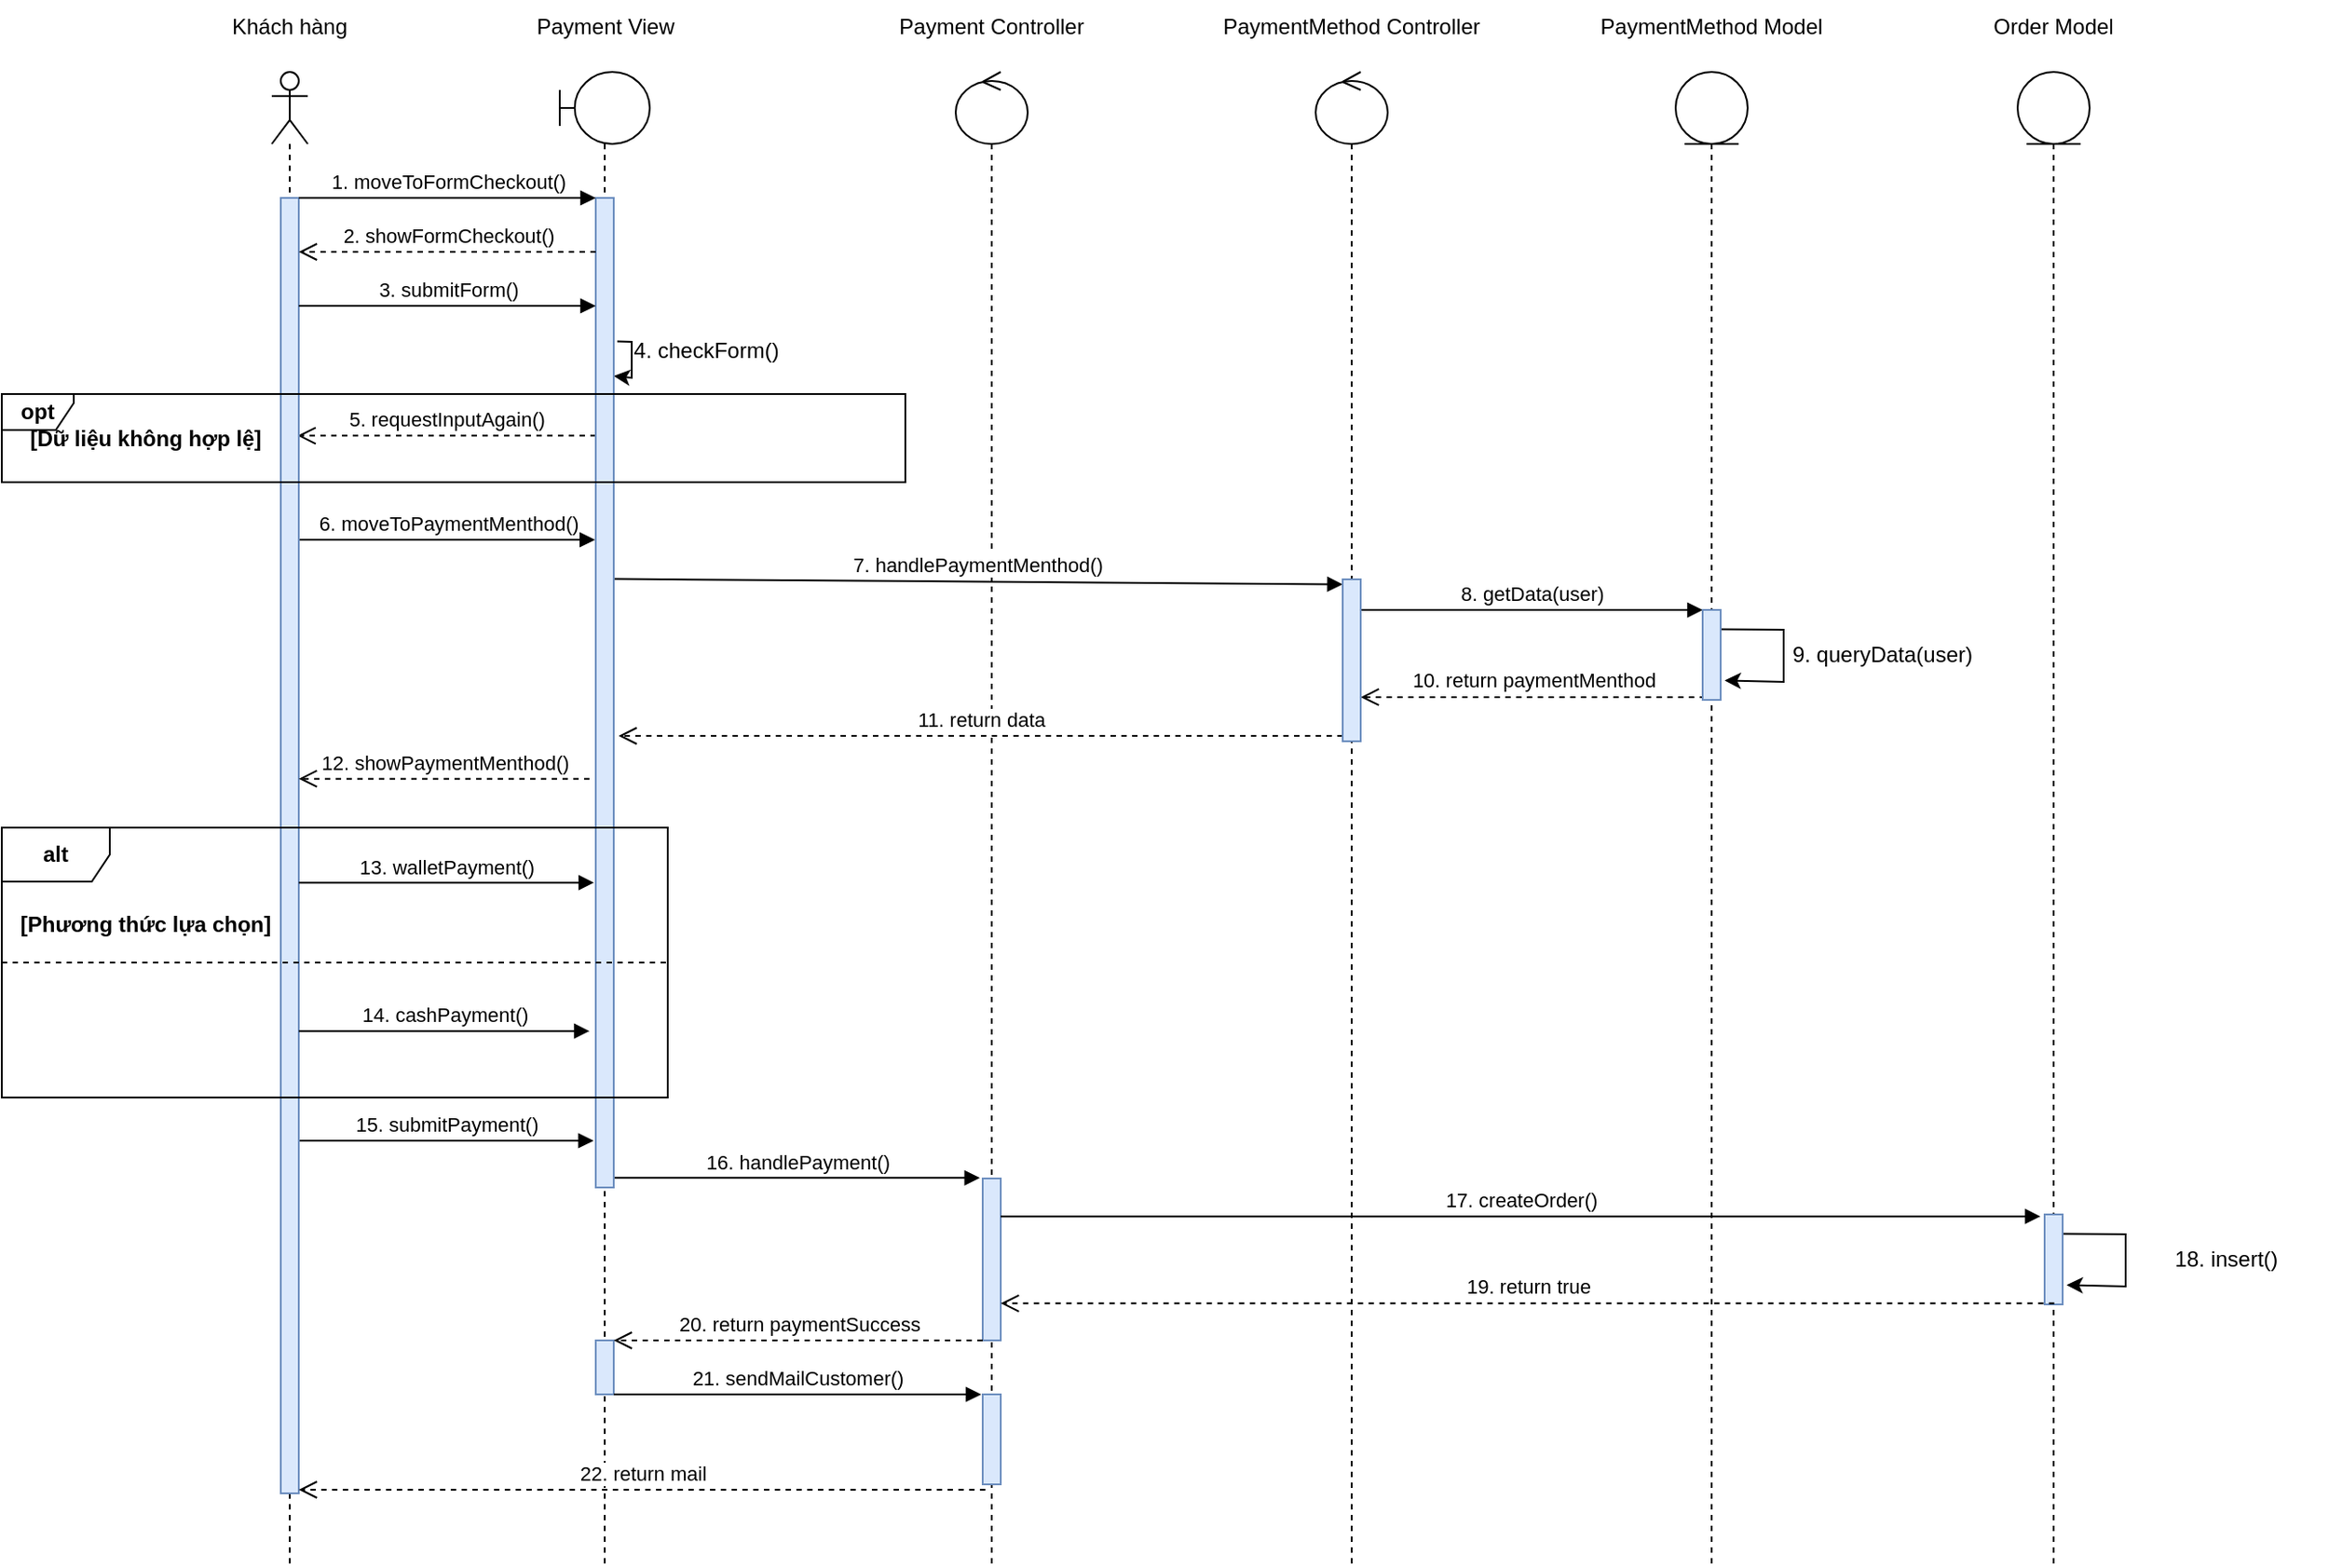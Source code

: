 <mxfile version="20.6.0" type="google"><diagram id="kgpKYQtTHZ0yAKxKKP6v" name="Page-1"><mxGraphModel grid="1" page="1" gridSize="10" guides="1" tooltips="1" connect="1" arrows="1" fold="1" pageScale="1" pageWidth="850" pageHeight="1100" math="0" shadow="0"><root><mxCell id="0"/><mxCell id="1" parent="0"/><mxCell id="DFKdKyIctGZzXc21n_l9-6" value="" style="shape=umlLifeline;participant=umlBoundary;perimeter=lifelinePerimeter;whiteSpace=wrap;html=1;container=1;collapsible=0;recursiveResize=0;verticalAlign=top;spacingTop=36;outlineConnect=0;" vertex="1" parent="1"><mxGeometry x="300" y="50" width="50" height="830" as="geometry"/></mxCell><mxCell id="15hEcbJ5toe39H9pj1Xv-15" value="" style="endArrow=classic;html=1;rounded=0;exitX=1.193;exitY=0.145;exitDx=0;exitDy=0;exitPerimeter=0;" edge="1" parent="DFKdKyIctGZzXc21n_l9-6" source="15hEcbJ5toe39H9pj1Xv-43"><mxGeometry width="50" height="50" relative="1" as="geometry"><mxPoint x="30.27" y="140.85" as="sourcePoint"/><mxPoint x="30" y="169" as="targetPoint"/><Array as="points"><mxPoint x="40" y="150"/><mxPoint x="40" y="170"/></Array></mxGeometry></mxCell><mxCell id="15hEcbJ5toe39H9pj1Xv-45" value="" style="html=1;points=[];perimeter=orthogonalPerimeter;fillColor=#dae8fc;strokeColor=#6c8ebf;" vertex="1" parent="DFKdKyIctGZzXc21n_l9-6"><mxGeometry x="20" y="705" width="10" height="30" as="geometry"/></mxCell><mxCell id="DFKdKyIctGZzXc21n_l9-7" value="" style="shape=umlLifeline;participant=umlEntity;perimeter=lifelinePerimeter;whiteSpace=wrap;html=1;container=1;collapsible=0;recursiveResize=0;verticalAlign=top;spacingTop=36;outlineConnect=0;" vertex="1" parent="1"><mxGeometry x="920" y="50" width="40" height="830" as="geometry"/></mxCell><mxCell id="15hEcbJ5toe39H9pj1Xv-28" value="" style="endArrow=classic;html=1;rounded=0;exitX=0.915;exitY=0.135;exitDx=0;exitDy=0;exitPerimeter=0;entryX=1.222;entryY=0.49;entryDx=0;entryDy=0;entryPerimeter=0;" edge="1" parent="DFKdKyIctGZzXc21n_l9-7"><mxGeometry width="50" height="50" relative="1" as="geometry"><mxPoint x="24.15" y="309.8" as="sourcePoint"/><mxPoint x="27.22" y="338.2" as="targetPoint"/><Array as="points"><mxPoint x="60" y="310"/><mxPoint x="60" y="339"/></Array></mxGeometry></mxCell><mxCell id="DFKdKyIctGZzXc21n_l9-8" value="" style="shape=umlLifeline;participant=umlControl;perimeter=lifelinePerimeter;whiteSpace=wrap;html=1;container=1;collapsible=0;recursiveResize=0;verticalAlign=top;spacingTop=36;outlineConnect=0;" vertex="1" parent="1"><mxGeometry x="520" y="50" width="40" height="830" as="geometry"/></mxCell><mxCell id="15hEcbJ5toe39H9pj1Xv-33" value="" style="html=1;points=[];perimeter=orthogonalPerimeter;fillColor=#dae8fc;strokeColor=#6c8ebf;" vertex="1" parent="DFKdKyIctGZzXc21n_l9-8"><mxGeometry x="15" y="615" width="10" height="90" as="geometry"/></mxCell><mxCell id="15hEcbJ5toe39H9pj1Xv-50" value="" style="html=1;points=[];perimeter=orthogonalPerimeter;fillColor=#dae8fc;strokeColor=#6c8ebf;" vertex="1" parent="DFKdKyIctGZzXc21n_l9-8"><mxGeometry x="15" y="735" width="10" height="50" as="geometry"/></mxCell><mxCell id="DFKdKyIctGZzXc21n_l9-9" value="" style="shape=umlLifeline;participant=umlActor;perimeter=lifelinePerimeter;whiteSpace=wrap;html=1;container=1;collapsible=0;recursiveResize=0;verticalAlign=top;spacingTop=36;outlineConnect=0;" vertex="1" parent="1"><mxGeometry x="140" y="50" width="20" height="830" as="geometry"/></mxCell><mxCell id="DFKdKyIctGZzXc21n_l9-10" value="Khách hàng" style="text;html=1;strokeColor=none;fillColor=none;align=center;verticalAlign=middle;whiteSpace=wrap;rounded=0;" vertex="1" parent="1"><mxGeometry x="95" y="10" width="110" height="30" as="geometry"/></mxCell><mxCell id="15hEcbJ5toe39H9pj1Xv-4" value="Payment View" style="text;html=1;strokeColor=none;fillColor=none;align=center;verticalAlign=middle;whiteSpace=wrap;rounded=0;" vertex="1" parent="1"><mxGeometry x="277.5" y="10" width="95" height="30" as="geometry"/></mxCell><mxCell id="15hEcbJ5toe39H9pj1Xv-5" value="Payment Controller" style="text;html=1;strokeColor=none;fillColor=none;align=center;verticalAlign=middle;whiteSpace=wrap;rounded=0;" vertex="1" parent="1"><mxGeometry x="480" y="10" width="120" height="30" as="geometry"/></mxCell><mxCell id="15hEcbJ5toe39H9pj1Xv-6" value="PaymentMethod Model" style="text;html=1;strokeColor=none;fillColor=none;align=center;verticalAlign=middle;whiteSpace=wrap;rounded=0;" vertex="1" parent="1"><mxGeometry x="870" y="10" width="140" height="30" as="geometry"/></mxCell><mxCell id="15hEcbJ5toe39H9pj1Xv-7" value="" style="shape=umlLifeline;participant=umlEntity;perimeter=lifelinePerimeter;whiteSpace=wrap;html=1;container=1;collapsible=0;recursiveResize=0;verticalAlign=top;spacingTop=36;outlineConnect=0;" vertex="1" parent="1"><mxGeometry x="1110" y="50" width="40" height="830" as="geometry"/></mxCell><mxCell id="15hEcbJ5toe39H9pj1Xv-8" value="Order Model" style="text;html=1;strokeColor=none;fillColor=none;align=center;verticalAlign=middle;whiteSpace=wrap;rounded=0;" vertex="1" parent="1"><mxGeometry x="1085" y="10" width="90" height="30" as="geometry"/></mxCell><mxCell id="15hEcbJ5toe39H9pj1Xv-16" value="4. checkForm()" style="text;html=1;strokeColor=none;fillColor=none;align=center;verticalAlign=middle;whiteSpace=wrap;rounded=0;" vertex="1" parent="1"><mxGeometry x="338" y="190" width="87" height="30" as="geometry"/></mxCell><mxCell id="15hEcbJ5toe39H9pj1Xv-17" value="5. requestInputAgain()" style="html=1;verticalAlign=bottom;endArrow=open;dashed=1;endSize=8;rounded=0;entryX=0.93;entryY=0.411;entryDx=0;entryDy=0;entryPerimeter=0;" edge="1" parent="1"><mxGeometry relative="1" as="geometry"><mxPoint x="320" y="252.17" as="sourcePoint"/><mxPoint x="154.3" y="252.17" as="targetPoint"/></mxGeometry></mxCell><mxCell id="15hEcbJ5toe39H9pj1Xv-19" value="[Dữ liệu không hợp lệ]" style="text;align=center;fontStyle=1;verticalAlign=middle;spacingLeft=3;spacingRight=3;strokeColor=none;rotatable=0;points=[[0,0.5],[1,0.5]];portConstraint=eastwest;" vertex="1" parent="1"><mxGeometry x="30" y="240" width="80" height="26" as="geometry"/></mxCell><mxCell id="15hEcbJ5toe39H9pj1Xv-20" value="6. moveToPaymentMenthod()" style="html=1;verticalAlign=bottom;endArrow=block;rounded=0;entryX=-0.037;entryY=0.502;entryDx=0;entryDy=0;entryPerimeter=0;" edge="1" parent="1"><mxGeometry width="80" relative="1" as="geometry"><mxPoint x="155" y="310.0" as="sourcePoint"/><mxPoint x="319.63" y="310.0" as="targetPoint"/></mxGeometry></mxCell><mxCell id="15hEcbJ5toe39H9pj1Xv-22" value="7. handlePaymentMenthod()" style="html=1;verticalAlign=bottom;endArrow=block;rounded=0;entryX=-0.004;entryY=0.031;entryDx=0;entryDy=0;entryPerimeter=0;" edge="1" parent="1" target="15hEcbJ5toe39H9pj1Xv-21"><mxGeometry width="80" relative="1" as="geometry"><mxPoint x="330" y="331.79" as="sourcePoint"/><mxPoint x="460" y="329" as="targetPoint"/></mxGeometry></mxCell><mxCell id="15hEcbJ5toe39H9pj1Xv-24" value="8. getData(user)" style="html=1;verticalAlign=bottom;endArrow=block;rounded=0;entryX=0.003;entryY=0.001;entryDx=0;entryDy=0;entryPerimeter=0;" edge="1" parent="1" source="15hEcbJ5toe39H9pj1Xv-21" target="15hEcbJ5toe39H9pj1Xv-31"><mxGeometry width="80" relative="1" as="geometry"><mxPoint x="590" y="349" as="sourcePoint"/><mxPoint x="734.19" y="348.28" as="targetPoint"/></mxGeometry></mxCell><mxCell id="15hEcbJ5toe39H9pj1Xv-25" value="10. return paymentMenthod" style="html=1;verticalAlign=bottom;endArrow=open;dashed=1;endSize=8;rounded=0;exitX=0.134;exitY=0.969;exitDx=0;exitDy=0;exitPerimeter=0;" edge="1" parent="1" source="15hEcbJ5toe39H9pj1Xv-31" target="15hEcbJ5toe39H9pj1Xv-21"><mxGeometry relative="1" as="geometry"><mxPoint x="733.42" y="399.64" as="sourcePoint"/><mxPoint x="620" y="399" as="targetPoint"/></mxGeometry></mxCell><mxCell id="15hEcbJ5toe39H9pj1Xv-29" value="9. queryData(user)" style="text;html=1;strokeColor=none;fillColor=none;align=center;verticalAlign=middle;whiteSpace=wrap;rounded=0;" vertex="1" parent="1"><mxGeometry x="980" y="359" width="110" height="30" as="geometry"/></mxCell><mxCell id="15hEcbJ5toe39H9pj1Xv-30" value="11. return data" style="html=1;verticalAlign=bottom;endArrow=open;dashed=1;endSize=8;rounded=0;entryX=1.266;entryY=0.72;entryDx=0;entryDy=0;entryPerimeter=0;" edge="1" parent="1" source="15hEcbJ5toe39H9pj1Xv-21"><mxGeometry relative="1" as="geometry"><mxPoint x="490" y="419" as="sourcePoint"/><mxPoint x="332.66" y="419" as="targetPoint"/></mxGeometry></mxCell><mxCell id="15hEcbJ5toe39H9pj1Xv-31" value="" style="html=1;points=[];perimeter=orthogonalPerimeter;fillColor=#dae8fc;strokeColor=#6c8ebf;" vertex="1" parent="1"><mxGeometry x="935" y="349" width="10" height="50" as="geometry"/></mxCell><mxCell id="15hEcbJ5toe39H9pj1Xv-32" value="15. submitPayment()" style="html=1;verticalAlign=bottom;endArrow=block;rounded=0;entryX=-0.114;entryY=0.758;entryDx=0;entryDy=0;entryPerimeter=0;" edge="1" parent="1"><mxGeometry width="80" relative="1" as="geometry"><mxPoint x="155" y="644" as="sourcePoint"/><mxPoint x="318.86" y="644" as="targetPoint"/></mxGeometry></mxCell><mxCell id="15hEcbJ5toe39H9pj1Xv-34" value="16. handlePayment()" style="html=1;verticalAlign=bottom;endArrow=block;rounded=0;entryX=-0.158;entryY=-0.004;entryDx=0;entryDy=0;entryPerimeter=0;" edge="1" parent="1" target="15hEcbJ5toe39H9pj1Xv-33"><mxGeometry width="80" relative="1" as="geometry"><mxPoint x="330" y="664.64" as="sourcePoint"/><mxPoint x="460" y="665" as="targetPoint"/></mxGeometry></mxCell><mxCell id="15hEcbJ5toe39H9pj1Xv-36" value="17. createOrder()" style="html=1;verticalAlign=bottom;endArrow=block;rounded=0;entryX=-0.231;entryY=0.022;entryDx=0;entryDy=0;entryPerimeter=0;" edge="1" parent="1" source="15hEcbJ5toe39H9pj1Xv-33" target="15hEcbJ5toe39H9pj1Xv-40"><mxGeometry width="80" relative="1" as="geometry"><mxPoint x="630" y="675" as="sourcePoint"/><mxPoint x="930" y="685" as="targetPoint"/></mxGeometry></mxCell><mxCell id="15hEcbJ5toe39H9pj1Xv-38" value="" style="endArrow=classic;html=1;rounded=0;exitX=0.915;exitY=0.135;exitDx=0;exitDy=0;exitPerimeter=0;entryX=1.222;entryY=0.49;entryDx=0;entryDy=0;entryPerimeter=0;" edge="1" parent="1"><mxGeometry width="50" height="50" relative="1" as="geometry"><mxPoint x="1134.15" y="695.8" as="sourcePoint"/><mxPoint x="1137.22" y="724.2" as="targetPoint"/><Array as="points"><mxPoint x="1170" y="696"/><mxPoint x="1170" y="725"/></Array></mxGeometry></mxCell><mxCell id="15hEcbJ5toe39H9pj1Xv-39" value="18. insert()" style="text;html=1;strokeColor=none;fillColor=none;align=center;verticalAlign=middle;whiteSpace=wrap;rounded=0;" vertex="1" parent="1"><mxGeometry x="1170" y="695" width="112" height="30" as="geometry"/></mxCell><mxCell id="15hEcbJ5toe39H9pj1Xv-40" value="" style="html=1;points=[];perimeter=orthogonalPerimeter;fillColor=#dae8fc;strokeColor=#6c8ebf;" vertex="1" parent="1"><mxGeometry x="1125" y="685" width="10" height="50" as="geometry"/></mxCell><mxCell id="15hEcbJ5toe39H9pj1Xv-41" value="19. return true" style="html=1;verticalAlign=bottom;endArrow=open;dashed=1;endSize=8;rounded=0;exitX=0.536;exitY=0.988;exitDx=0;exitDy=0;exitPerimeter=0;" edge="1" parent="1" source="15hEcbJ5toe39H9pj1Xv-40" target="15hEcbJ5toe39H9pj1Xv-33"><mxGeometry relative="1" as="geometry"><mxPoint x="910" y="735" as="sourcePoint"/><mxPoint x="830" y="735" as="targetPoint"/></mxGeometry></mxCell><mxCell id="15hEcbJ5toe39H9pj1Xv-43" value="" style="html=1;points=[];perimeter=orthogonalPerimeter;fillColor=#dae8fc;strokeColor=#6c8ebf;" vertex="1" parent="1"><mxGeometry x="320" y="120" width="10" height="550" as="geometry"/></mxCell><mxCell id="15hEcbJ5toe39H9pj1Xv-46" value="" style="html=1;points=[];perimeter=orthogonalPerimeter;fillColor=#dae8fc;strokeColor=#6c8ebf;" vertex="1" parent="1"><mxGeometry x="145" y="120" width="10" height="720" as="geometry"/></mxCell><mxCell id="15hEcbJ5toe39H9pj1Xv-49" value="21. sendMailCustomer()" style="html=1;verticalAlign=bottom;endArrow=block;rounded=0;entryX=-0.081;entryY=0;entryDx=0;entryDy=0;entryPerimeter=0;" edge="1" parent="1" source="15hEcbJ5toe39H9pj1Xv-45" target="15hEcbJ5toe39H9pj1Xv-50"><mxGeometry width="80" relative="1" as="geometry"><mxPoint x="380" y="785" as="sourcePoint"/><mxPoint x="460" y="785" as="targetPoint"/></mxGeometry></mxCell><mxCell id="StFW3RZf7uBsnfnmfSE5-1" value="22. return mail" style="html=1;verticalAlign=bottom;endArrow=open;dashed=1;endSize=8;rounded=0;exitX=0.145;exitY=1.06;exitDx=0;exitDy=0;exitPerimeter=0;" edge="1" parent="1" source="15hEcbJ5toe39H9pj1Xv-50"><mxGeometry relative="1" as="geometry"><mxPoint x="330" y="825" as="sourcePoint"/><mxPoint x="155" y="838" as="targetPoint"/></mxGeometry></mxCell><mxCell id="LgaAPjEtMpfVjFqHiHoc-3" value="" style="shape=umlLifeline;participant=umlControl;perimeter=lifelinePerimeter;whiteSpace=wrap;html=1;container=1;collapsible=0;recursiveResize=0;verticalAlign=top;spacingTop=36;outlineConnect=0;" vertex="1" parent="1"><mxGeometry x="720" y="50" width="40" height="830" as="geometry"/></mxCell><mxCell id="15hEcbJ5toe39H9pj1Xv-21" value="" style="html=1;points=[];perimeter=orthogonalPerimeter;fillColor=#dae8fc;strokeColor=#6c8ebf;" vertex="1" parent="LgaAPjEtMpfVjFqHiHoc-3"><mxGeometry x="15" y="282" width="10" height="90" as="geometry"/></mxCell><mxCell id="LgaAPjEtMpfVjFqHiHoc-4" value="PaymentMethod Controller" style="text;html=1;strokeColor=none;fillColor=none;align=center;verticalAlign=middle;whiteSpace=wrap;rounded=0;" vertex="1" parent="1"><mxGeometry x="655" y="10" width="170" height="30" as="geometry"/></mxCell><mxCell id="b37-4jdjOQzVXQ45VYcp-4" value="3. submitForm()" style="html=1;verticalAlign=bottom;endArrow=block;rounded=0;" edge="1" parent="1" source="15hEcbJ5toe39H9pj1Xv-46" target="15hEcbJ5toe39H9pj1Xv-43"><mxGeometry width="80" relative="1" as="geometry"><mxPoint x="205" y="160" as="sourcePoint"/><mxPoint x="285" y="160" as="targetPoint"/><Array as="points"><mxPoint x="270" y="180"/></Array></mxGeometry></mxCell><mxCell id="b37-4jdjOQzVXQ45VYcp-8" value="" style="endArrow=none;dashed=1;html=1;rounded=0;entryX=0.993;entryY=0.5;entryDx=0;entryDy=0;entryPerimeter=0;" edge="1" parent="1"><mxGeometry width="50" height="50" relative="1" as="geometry"><mxPoint x="-10" y="545" as="sourcePoint"/><mxPoint x="359.886" y="545" as="targetPoint"/></mxGeometry></mxCell><mxCell id="b37-4jdjOQzVXQ45VYcp-10" value="1. moveToFormCheckout()" style="html=1;verticalAlign=bottom;endArrow=block;rounded=0;" edge="1" parent="1"><mxGeometry x="0.002" width="80" relative="1" as="geometry"><mxPoint x="155" y="120" as="sourcePoint"/><mxPoint x="320" y="120" as="targetPoint"/><mxPoint as="offset"/></mxGeometry></mxCell><mxCell id="b37-4jdjOQzVXQ45VYcp-11" value="2. showFormCheckout()" style="html=1;verticalAlign=bottom;endArrow=open;dashed=1;endSize=8;rounded=0;" edge="1" parent="1" source="15hEcbJ5toe39H9pj1Xv-43" target="15hEcbJ5toe39H9pj1Xv-46"><mxGeometry relative="1" as="geometry"><mxPoint x="280" y="140" as="sourcePoint"/><mxPoint x="200" y="140" as="targetPoint"/><Array as="points"><mxPoint x="250" y="150"/></Array></mxGeometry></mxCell><mxCell id="b37-4jdjOQzVXQ45VYcp-12" value="12. showPaymentMenthod()" style="html=1;verticalAlign=bottom;endArrow=open;dashed=1;endSize=8;rounded=0;exitX=-0.348;exitY=0.587;exitDx=0;exitDy=0;exitPerimeter=0;" edge="1" parent="1" source="15hEcbJ5toe39H9pj1Xv-43" target="15hEcbJ5toe39H9pj1Xv-46"><mxGeometry relative="1" as="geometry"><mxPoint x="290" y="440" as="sourcePoint"/><mxPoint x="210" y="440" as="targetPoint"/></mxGeometry></mxCell><mxCell id="b37-4jdjOQzVXQ45VYcp-13" value="13. walletPayment()" style="html=1;verticalAlign=bottom;endArrow=block;rounded=0;entryX=-0.098;entryY=0.692;entryDx=0;entryDy=0;entryPerimeter=0;" edge="1" parent="1" source="15hEcbJ5toe39H9pj1Xv-46" target="15hEcbJ5toe39H9pj1Xv-43"><mxGeometry width="80" relative="1" as="geometry"><mxPoint x="150" y="500" as="sourcePoint"/><mxPoint x="260" y="490" as="targetPoint"/></mxGeometry></mxCell><mxCell id="b37-4jdjOQzVXQ45VYcp-14" value="14. cashPayment()" style="html=1;verticalAlign=bottom;endArrow=block;rounded=0;entryX=-0.348;entryY=0.842;entryDx=0;entryDy=0;entryPerimeter=0;" edge="1" parent="1" source="15hEcbJ5toe39H9pj1Xv-46" target="15hEcbJ5toe39H9pj1Xv-43"><mxGeometry width="80" relative="1" as="geometry"><mxPoint x="190" y="580" as="sourcePoint"/><mxPoint x="270" y="580" as="targetPoint"/></mxGeometry></mxCell><mxCell id="b37-4jdjOQzVXQ45VYcp-19" value="[Phương thức lựa chọn]" style="text;align=center;fontStyle=1;verticalAlign=middle;spacingLeft=3;spacingRight=3;strokeColor=none;rotatable=0;points=[[0,0.5],[1,0.5]];portConstraint=eastwest;" vertex="1" parent="1"><mxGeometry x="30" y="510" width="80" height="26" as="geometry"/></mxCell><mxCell id="b37-4jdjOQzVXQ45VYcp-22" value="20. return paymentSuccess" style="html=1;verticalAlign=bottom;endArrow=open;dashed=1;endSize=8;rounded=0;" edge="1" parent="1" source="15hEcbJ5toe39H9pj1Xv-33" target="15hEcbJ5toe39H9pj1Xv-45"><mxGeometry relative="1" as="geometry"><mxPoint x="470" y="750" as="sourcePoint"/><mxPoint x="390" y="750" as="targetPoint"/></mxGeometry></mxCell><mxCell id="b37-4jdjOQzVXQ45VYcp-23" value="&lt;b&gt;opt&lt;/b&gt;" style="shape=umlFrame;whiteSpace=wrap;html=1;width=40;height=20;" vertex="1" parent="1"><mxGeometry x="-10" y="229" width="502" height="49" as="geometry"/></mxCell><mxCell id="b37-4jdjOQzVXQ45VYcp-24" value="&lt;b&gt;alt&lt;/b&gt;" style="shape=umlFrame;whiteSpace=wrap;html=1;" vertex="1" parent="1"><mxGeometry x="-10" y="470" width="370" height="150" as="geometry"/></mxCell></root></mxGraphModel></diagram></mxfile>